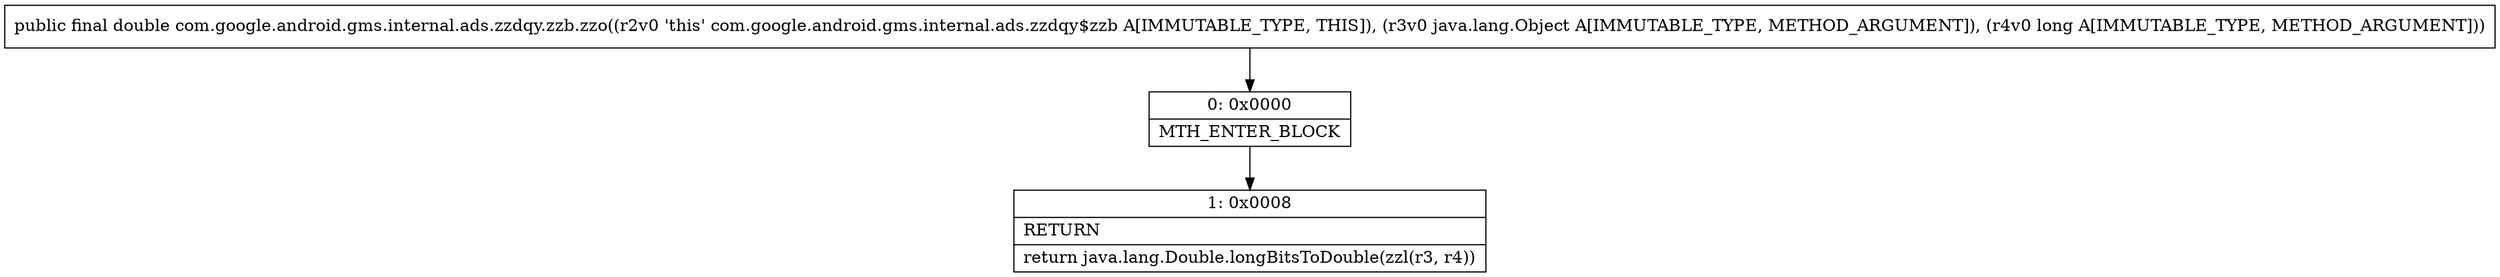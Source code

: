 digraph "CFG forcom.google.android.gms.internal.ads.zzdqy.zzb.zzo(Ljava\/lang\/Object;J)D" {
Node_0 [shape=record,label="{0\:\ 0x0000|MTH_ENTER_BLOCK\l}"];
Node_1 [shape=record,label="{1\:\ 0x0008|RETURN\l|return java.lang.Double.longBitsToDouble(zzl(r3, r4))\l}"];
MethodNode[shape=record,label="{public final double com.google.android.gms.internal.ads.zzdqy.zzb.zzo((r2v0 'this' com.google.android.gms.internal.ads.zzdqy$zzb A[IMMUTABLE_TYPE, THIS]), (r3v0 java.lang.Object A[IMMUTABLE_TYPE, METHOD_ARGUMENT]), (r4v0 long A[IMMUTABLE_TYPE, METHOD_ARGUMENT])) }"];
MethodNode -> Node_0;
Node_0 -> Node_1;
}

